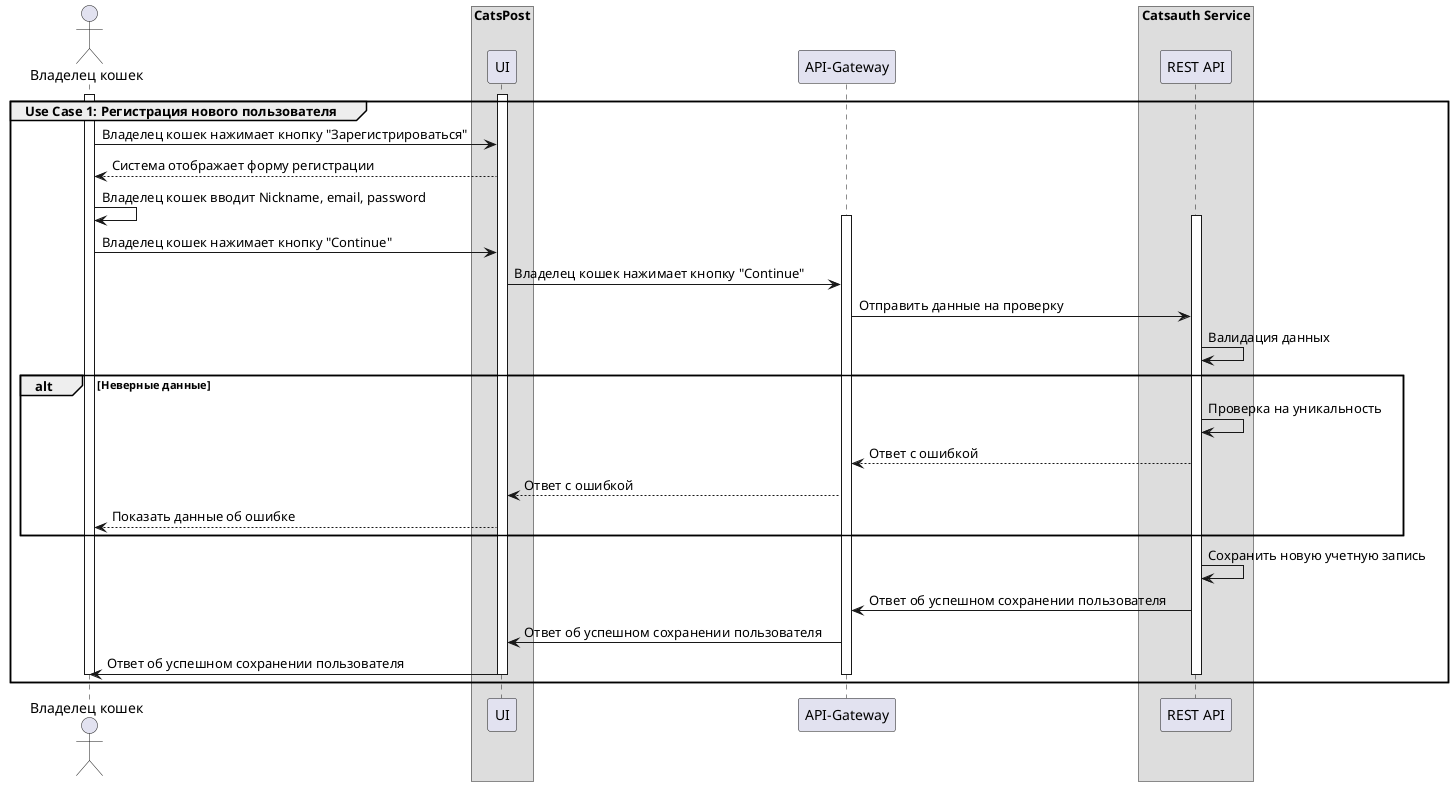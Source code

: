 @startuml
actor "Владелец кошек" as User
box "CatsPost"
    participant "UI" as UI
end box
participant "API-Gateway" as Gateway
box "Catsauth Service"
participant "REST API" as REST
end box



group Use Case 1: Регистрация нового пользователя
activate User
activate UI
User -> UI: Владелец кошек нажимает кнопку "Зарегистрироваться"
User <-- UI: Система отображает форму регистрации
User -> User: Владелец кошек вводит Nickname, email, password
activate Gateway
activate REST
User -> UI: Владелец кошек нажимает кнопку "Continue"
UI -> Gateway: Владелец кошек нажимает кнопку "Continue"
Gateway -> REST: Отправить данные на проверку
REST -> REST: Валидация данных
alt Неверные данные
REST -> REST: Проверка на уникальность
REST --> Gateway: Ответ с ошибкой
Gateway --> UI: Ответ с ошибкой
UI --> User: Показать данные об ошибке
end
REST -> REST: Сохранить новую учетную запись
REST -> Gateway: Ответ об успешном сохранении пользователя
Gateway -> UI: Ответ об успешном сохранении пользователя
UI -> User: Ответ об успешном сохранении пользователя
deactivate User
deactivate UI
deactivate Gateway
deactivate REST
end group
@enduml